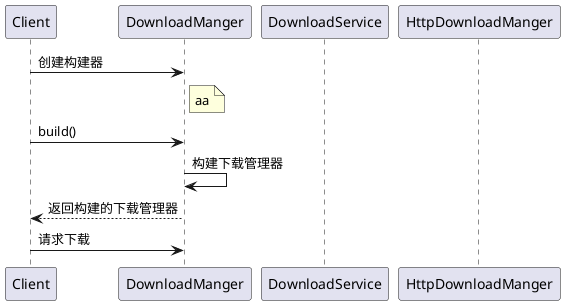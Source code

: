 @startuml
'https://plantuml.com/sequence-diagram


participant Client
participant DownloadManger
participant DownloadService
participant HttpDownloadManger


Client -> DownloadManger: 创建构建器
note right of DownloadManger : aa
Client -> DownloadManger: build()
DownloadManger -> DownloadManger: 构建下载管理器
DownloadManger --> Client: 返回构建的下载管理器
Client -> DownloadManger : 请求下载





@enduml